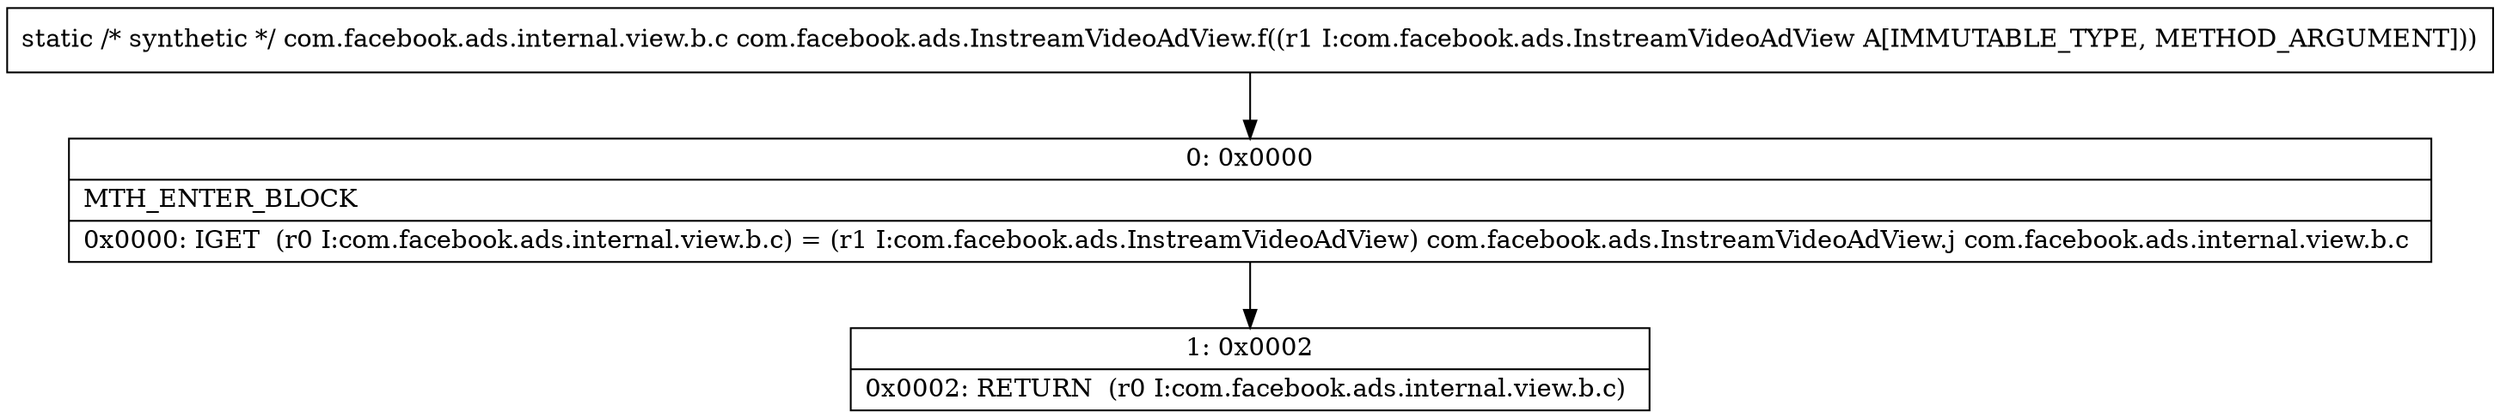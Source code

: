 digraph "CFG forcom.facebook.ads.InstreamVideoAdView.f(Lcom\/facebook\/ads\/InstreamVideoAdView;)Lcom\/facebook\/ads\/internal\/view\/b\/c;" {
Node_0 [shape=record,label="{0\:\ 0x0000|MTH_ENTER_BLOCK\l|0x0000: IGET  (r0 I:com.facebook.ads.internal.view.b.c) = (r1 I:com.facebook.ads.InstreamVideoAdView) com.facebook.ads.InstreamVideoAdView.j com.facebook.ads.internal.view.b.c \l}"];
Node_1 [shape=record,label="{1\:\ 0x0002|0x0002: RETURN  (r0 I:com.facebook.ads.internal.view.b.c) \l}"];
MethodNode[shape=record,label="{static \/* synthetic *\/ com.facebook.ads.internal.view.b.c com.facebook.ads.InstreamVideoAdView.f((r1 I:com.facebook.ads.InstreamVideoAdView A[IMMUTABLE_TYPE, METHOD_ARGUMENT])) }"];
MethodNode -> Node_0;
Node_0 -> Node_1;
}

